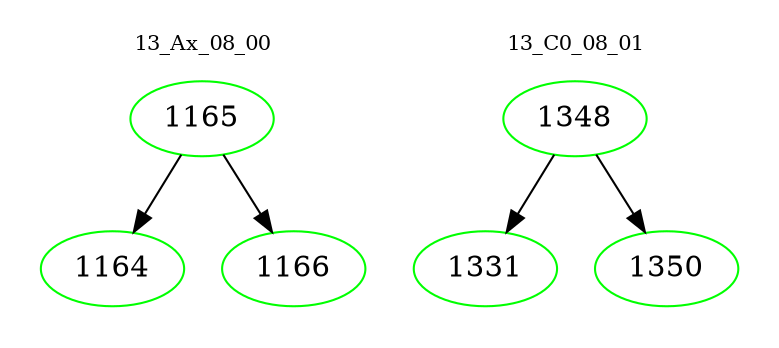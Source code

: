 digraph{
subgraph cluster_0 {
color = white
label = "13_Ax_08_00";
fontsize=10;
T0_1165 [label="1165", color="green"]
T0_1165 -> T0_1164 [color="black"]
T0_1164 [label="1164", color="green"]
T0_1165 -> T0_1166 [color="black"]
T0_1166 [label="1166", color="green"]
}
subgraph cluster_1 {
color = white
label = "13_C0_08_01";
fontsize=10;
T1_1348 [label="1348", color="green"]
T1_1348 -> T1_1331 [color="black"]
T1_1331 [label="1331", color="green"]
T1_1348 -> T1_1350 [color="black"]
T1_1350 [label="1350", color="green"]
}
}
